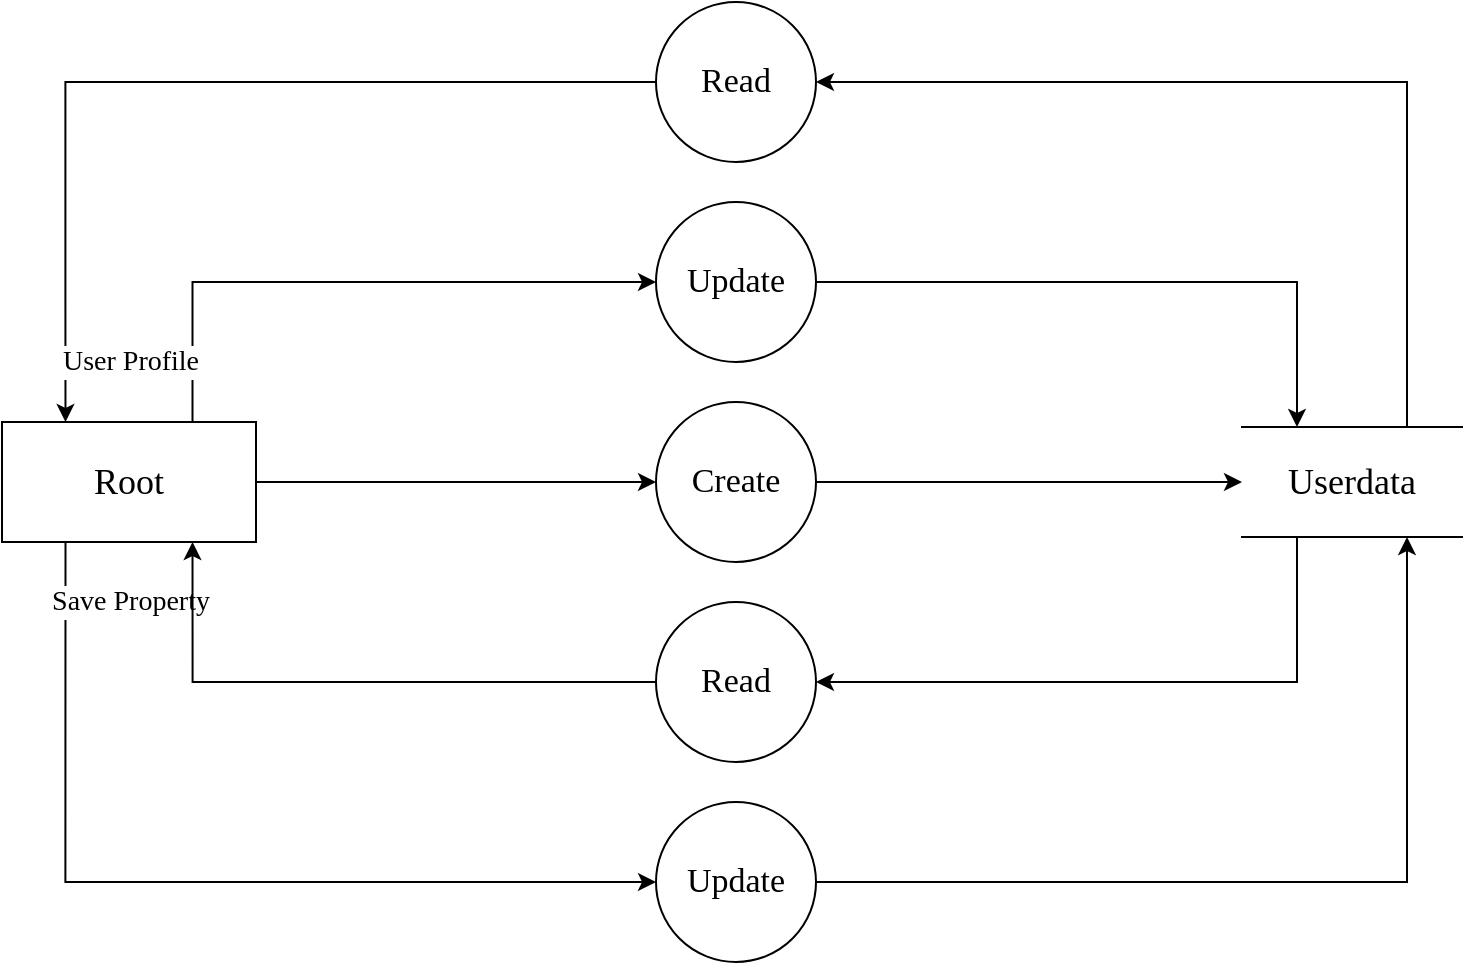 <mxfile version="17.2.3" type="device"><diagram id="l4jw7ofvsxCiUFuqmc0Y" name="Page-1"><mxGraphModel dx="1106" dy="596" grid="1" gridSize="10" guides="1" tooltips="1" connect="1" arrows="1" fold="1" page="1" pageScale="1" pageWidth="827" pageHeight="1169" math="0" shadow="0"><root><mxCell id="0"/><mxCell id="1" parent="0"/><mxCell id="XmDTTAEdzCQj0_ukpdq7-2" style="rounded=0;orthogonalLoop=1;jettySize=auto;html=1;exitX=0.75;exitY=0;exitDx=0;exitDy=0;endArrow=classic;endFill=1;fontFamily=Times New Roman;edgeStyle=elbowEdgeStyle;elbow=vertical;" parent="1" source="XmDTTAEdzCQj0_ukpdq7-4" target="XmDTTAEdzCQj0_ukpdq7-12" edge="1"><mxGeometry relative="1" as="geometry"><Array as="points"><mxPoint x="350" y="640"/></Array></mxGeometry></mxCell><mxCell id="XmDTTAEdzCQj0_ukpdq7-4" value="&lt;font style=&quot;font-size: 18px&quot;&gt;Root&lt;/font&gt;" style="rounded=0;whiteSpace=wrap;html=1;fontFamily=Times New Roman;" parent="1" vertex="1"><mxGeometry x="60" y="710" width="127" height="60" as="geometry"/></mxCell><mxCell id="XmDTTAEdzCQj0_ukpdq7-5" style="edgeStyle=orthogonalEdgeStyle;rounded=0;orthogonalLoop=1;jettySize=auto;html=1;entryX=0.25;entryY=0;entryDx=0;entryDy=0;fontFamily=Times New Roman;fontSize=14;endArrow=classic;endFill=1;elbow=vertical;" parent="1" source="XmDTTAEdzCQj0_ukpdq7-6" target="XmDTTAEdzCQj0_ukpdq7-4" edge="1"><mxGeometry relative="1" as="geometry"/></mxCell><mxCell id="XmDTTAEdzCQj0_ukpdq7-29" value="User Profile" style="edgeLabel;html=1;align=center;verticalAlign=middle;resizable=0;points=[];fontSize=14;fontFamily=Times New Roman;" parent="XmDTTAEdzCQj0_ukpdq7-5" vertex="1" connectable="0"><mxGeometry x="0.869" y="-1" relative="1" as="geometry"><mxPoint x="33" as="offset"/></mxGeometry></mxCell><mxCell id="XmDTTAEdzCQj0_ukpdq7-6" value="&lt;p&gt;&lt;span style=&quot;line-height: 1.1&quot;&gt;&lt;font style=&quot;font-size: 17px&quot;&gt;Read&lt;/font&gt;&lt;/span&gt;&lt;/p&gt;" style="ellipse;whiteSpace=wrap;html=1;aspect=fixed;shadow=0;sketch=0;rotation=0;fontFamily=Times New Roman;" parent="1" vertex="1"><mxGeometry x="387" y="500" width="80" height="80" as="geometry"/></mxCell><mxCell id="XmDTTAEdzCQj0_ukpdq7-7" style="edgeStyle=orthogonalEdgeStyle;rounded=0;orthogonalLoop=1;jettySize=auto;html=1;exitX=0.75;exitY=0;exitDx=0;exitDy=0;endArrow=classic;endFill=1;fontFamily=Times New Roman;" parent="1" source="XmDTTAEdzCQj0_ukpdq7-8" target="XmDTTAEdzCQj0_ukpdq7-6" edge="1"><mxGeometry relative="1" as="geometry"><Array as="points"><mxPoint x="763" y="540"/></Array></mxGeometry></mxCell><mxCell id="XmDTTAEdzCQj0_ukpdq7-8" value="&lt;font style=&quot;font-size: 18px&quot;&gt;Userdata&lt;/font&gt;" style="shape=partialRectangle;whiteSpace=wrap;html=1;left=0;right=0;fillColor=default;rounded=0;shadow=0;glass=0;sketch=0;fontFamily=Times New Roman;fontSize=16;gradientColor=none;" parent="1" vertex="1"><mxGeometry x="680" y="712.5" width="110" height="55" as="geometry"/></mxCell><mxCell id="XmDTTAEdzCQj0_ukpdq7-11" style="edgeStyle=orthogonalEdgeStyle;rounded=0;orthogonalLoop=1;jettySize=auto;html=1;exitX=1;exitY=0.5;exitDx=0;exitDy=0;entryX=0.25;entryY=0;entryDx=0;entryDy=0;endArrow=classic;endFill=1;fontFamily=Times New Roman;" parent="1" source="XmDTTAEdzCQj0_ukpdq7-12" target="XmDTTAEdzCQj0_ukpdq7-8" edge="1"><mxGeometry relative="1" as="geometry"/></mxCell><mxCell id="XmDTTAEdzCQj0_ukpdq7-12" value="&lt;p&gt;&lt;span style=&quot;line-height: 1.1&quot;&gt;&lt;font style=&quot;font-size: 17px&quot;&gt;Update&lt;/font&gt;&lt;/span&gt;&lt;/p&gt;" style="ellipse;whiteSpace=wrap;html=1;aspect=fixed;shadow=0;sketch=0;rotation=0;fontFamily=Times New Roman;" parent="1" vertex="1"><mxGeometry x="387" y="600" width="80" height="80" as="geometry"/></mxCell><mxCell id="XmDTTAEdzCQj0_ukpdq7-15" style="edgeStyle=orthogonalEdgeStyle;rounded=0;orthogonalLoop=1;jettySize=auto;html=1;endArrow=classic;endFill=1;fontFamily=Times New Roman;" parent="1" source="XmDTTAEdzCQj0_ukpdq7-4" target="XmDTTAEdzCQj0_ukpdq7-24" edge="1"><mxGeometry relative="1" as="geometry"><Array as="points"/><mxPoint x="185.25" y="870" as="sourcePoint"/></mxGeometry></mxCell><mxCell id="XmDTTAEdzCQj0_ukpdq7-16" style="edgeStyle=orthogonalEdgeStyle;rounded=0;orthogonalLoop=1;jettySize=auto;html=1;exitX=0.25;exitY=1;exitDx=0;exitDy=0;endArrow=classic;endFill=1;fontFamily=Times New Roman;" parent="1" source="XmDTTAEdzCQj0_ukpdq7-4" target="XmDTTAEdzCQj0_ukpdq7-26" edge="1"><mxGeometry relative="1" as="geometry"><mxPoint x="217" y="915" as="sourcePoint"/><Array as="points"><mxPoint x="92" y="940"/></Array></mxGeometry></mxCell><mxCell id="XmDTTAEdzCQj0_ukpdq7-30" value="Save Property" style="edgeLabel;html=1;align=center;verticalAlign=middle;resizable=0;points=[];fontSize=14;fontFamily=Times New Roman;" parent="XmDTTAEdzCQj0_ukpdq7-16" vertex="1" connectable="0"><mxGeometry x="-0.85" y="-2" relative="1" as="geometry"><mxPoint x="34" y="-5" as="offset"/></mxGeometry></mxCell><mxCell id="XmDTTAEdzCQj0_ukpdq7-19" style="edgeStyle=orthogonalEdgeStyle;rounded=0;orthogonalLoop=1;jettySize=auto;html=1;entryX=0.75;entryY=1;entryDx=0;entryDy=0;fontFamily=Times New Roman;fontSize=14;endArrow=classic;endFill=1;elbow=vertical;" parent="1" source="XmDTTAEdzCQj0_ukpdq7-20" target="XmDTTAEdzCQj0_ukpdq7-4" edge="1"><mxGeometry relative="1" as="geometry"><mxPoint x="217" y="885" as="targetPoint"/></mxGeometry></mxCell><mxCell id="XmDTTAEdzCQj0_ukpdq7-20" value="&lt;p&gt;&lt;span style=&quot;line-height: 1.1&quot;&gt;&lt;font style=&quot;font-size: 17px&quot;&gt;Read&lt;/font&gt;&lt;/span&gt;&lt;/p&gt;" style="ellipse;whiteSpace=wrap;html=1;aspect=fixed;shadow=0;sketch=0;rotation=0;fontFamily=Times New Roman;" parent="1" vertex="1"><mxGeometry x="387" y="800" width="80" height="80" as="geometry"/></mxCell><mxCell id="XmDTTAEdzCQj0_ukpdq7-21" style="edgeStyle=orthogonalEdgeStyle;rounded=0;orthogonalLoop=1;jettySize=auto;html=1;endArrow=classic;endFill=1;fontFamily=Times New Roman;exitX=0.25;exitY=1;exitDx=0;exitDy=0;" parent="1" source="XmDTTAEdzCQj0_ukpdq7-8" target="XmDTTAEdzCQj0_ukpdq7-20" edge="1"><mxGeometry relative="1" as="geometry"><mxPoint x="627" y="886.25" as="sourcePoint"/><Array as="points"><mxPoint x="708" y="840"/></Array></mxGeometry></mxCell><mxCell id="XmDTTAEdzCQj0_ukpdq7-23" style="edgeStyle=orthogonalEdgeStyle;rounded=0;orthogonalLoop=1;jettySize=auto;html=1;exitX=1;exitY=0.5;exitDx=0;exitDy=0;endArrow=classic;endFill=1;fontFamily=Times New Roman;" parent="1" source="XmDTTAEdzCQj0_ukpdq7-24" target="XmDTTAEdzCQj0_ukpdq7-8" edge="1"><mxGeometry relative="1" as="geometry"><mxPoint x="682" y="872.5" as="targetPoint"/><Array as="points"><mxPoint x="560" y="740"/><mxPoint x="560" y="740"/></Array></mxGeometry></mxCell><mxCell id="XmDTTAEdzCQj0_ukpdq7-24" value="&lt;p&gt;&lt;span style=&quot;line-height: 1.1&quot;&gt;&lt;font style=&quot;font-size: 17px&quot;&gt;Create&lt;/font&gt;&lt;/span&gt;&lt;/p&gt;" style="ellipse;whiteSpace=wrap;html=1;aspect=fixed;shadow=0;sketch=0;rotation=0;fontFamily=Times New Roman;" parent="1" vertex="1"><mxGeometry x="387" y="700" width="80" height="80" as="geometry"/></mxCell><mxCell id="XmDTTAEdzCQj0_ukpdq7-25" style="edgeStyle=orthogonalEdgeStyle;rounded=0;orthogonalLoop=1;jettySize=auto;html=1;exitX=1;exitY=0.5;exitDx=0;exitDy=0;entryX=0.75;entryY=1;entryDx=0;entryDy=0;endArrow=classic;endFill=1;fontFamily=Times New Roman;" parent="1" source="XmDTTAEdzCQj0_ukpdq7-26" target="XmDTTAEdzCQj0_ukpdq7-8" edge="1"><mxGeometry relative="1" as="geometry"><mxPoint x="627" y="913.75" as="targetPoint"/></mxGeometry></mxCell><mxCell id="XmDTTAEdzCQj0_ukpdq7-26" value="&lt;p&gt;&lt;span style=&quot;line-height: 1.1&quot;&gt;&lt;font style=&quot;font-size: 17px&quot;&gt;Update&lt;/font&gt;&lt;/span&gt;&lt;/p&gt;" style="ellipse;whiteSpace=wrap;html=1;aspect=fixed;shadow=0;sketch=0;rotation=0;fontFamily=Times New Roman;" parent="1" vertex="1"><mxGeometry x="387" y="900" width="80" height="80" as="geometry"/></mxCell></root></mxGraphModel></diagram></mxfile>